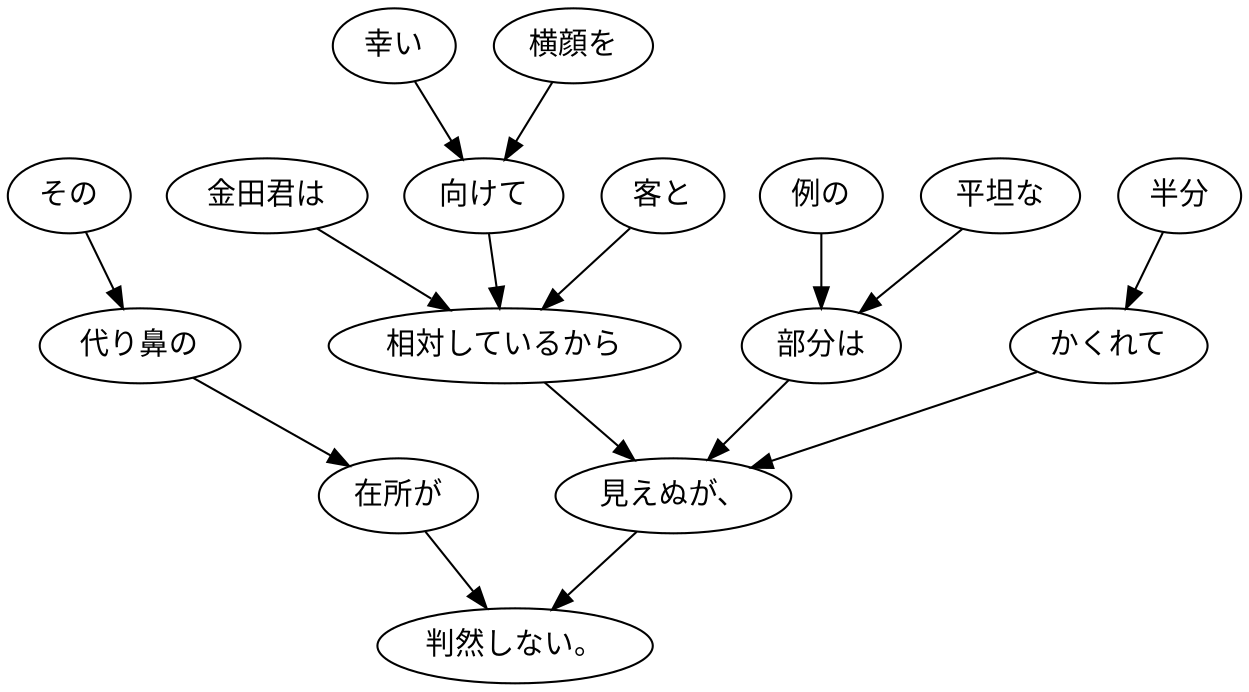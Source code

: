 digraph graph2093 {
	node0 [label="金田君は"];
	node1 [label="幸い"];
	node2 [label="横顔を"];
	node3 [label="向けて"];
	node4 [label="客と"];
	node5 [label="相対しているから"];
	node6 [label="例の"];
	node7 [label="平坦な"];
	node8 [label="部分は"];
	node9 [label="半分"];
	node10 [label="かくれて"];
	node11 [label="見えぬが、"];
	node12 [label="その"];
	node13 [label="代り鼻の"];
	node14 [label="在所が"];
	node15 [label="判然しない。"];
	node0 -> node5;
	node1 -> node3;
	node2 -> node3;
	node3 -> node5;
	node4 -> node5;
	node5 -> node11;
	node6 -> node8;
	node7 -> node8;
	node8 -> node11;
	node9 -> node10;
	node10 -> node11;
	node11 -> node15;
	node12 -> node13;
	node13 -> node14;
	node14 -> node15;
}
